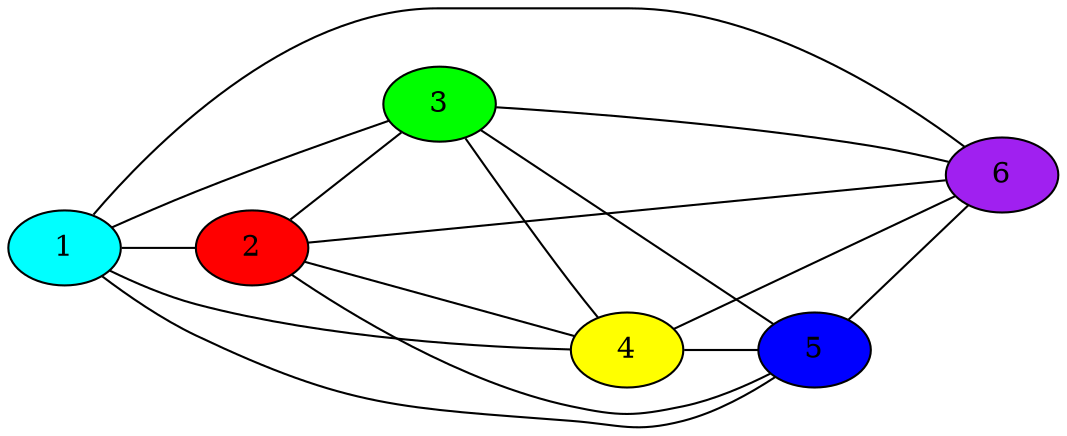 graph {
rankdir=LR;
1 [fillcolor=cyan, style=filled];
2 [fillcolor=red, style=filled];
3 [fillcolor=green, style=filled];
4 [fillcolor=yellow, style=filled];
5 [fillcolor=blue, style=filled];
6 [fillcolor=purple, style=filled];
1 -- 2;
2 -- 3;
3 -- 4;
4 -- 5;
5 -- 6;
1 -- 6;
1 -- 3;
1 -- 4;
1 -- 5;
2 -- 4;
2 -- 5;
2 -- 6;
3 -- 5;
3 -- 6;
4 -- 6;
}